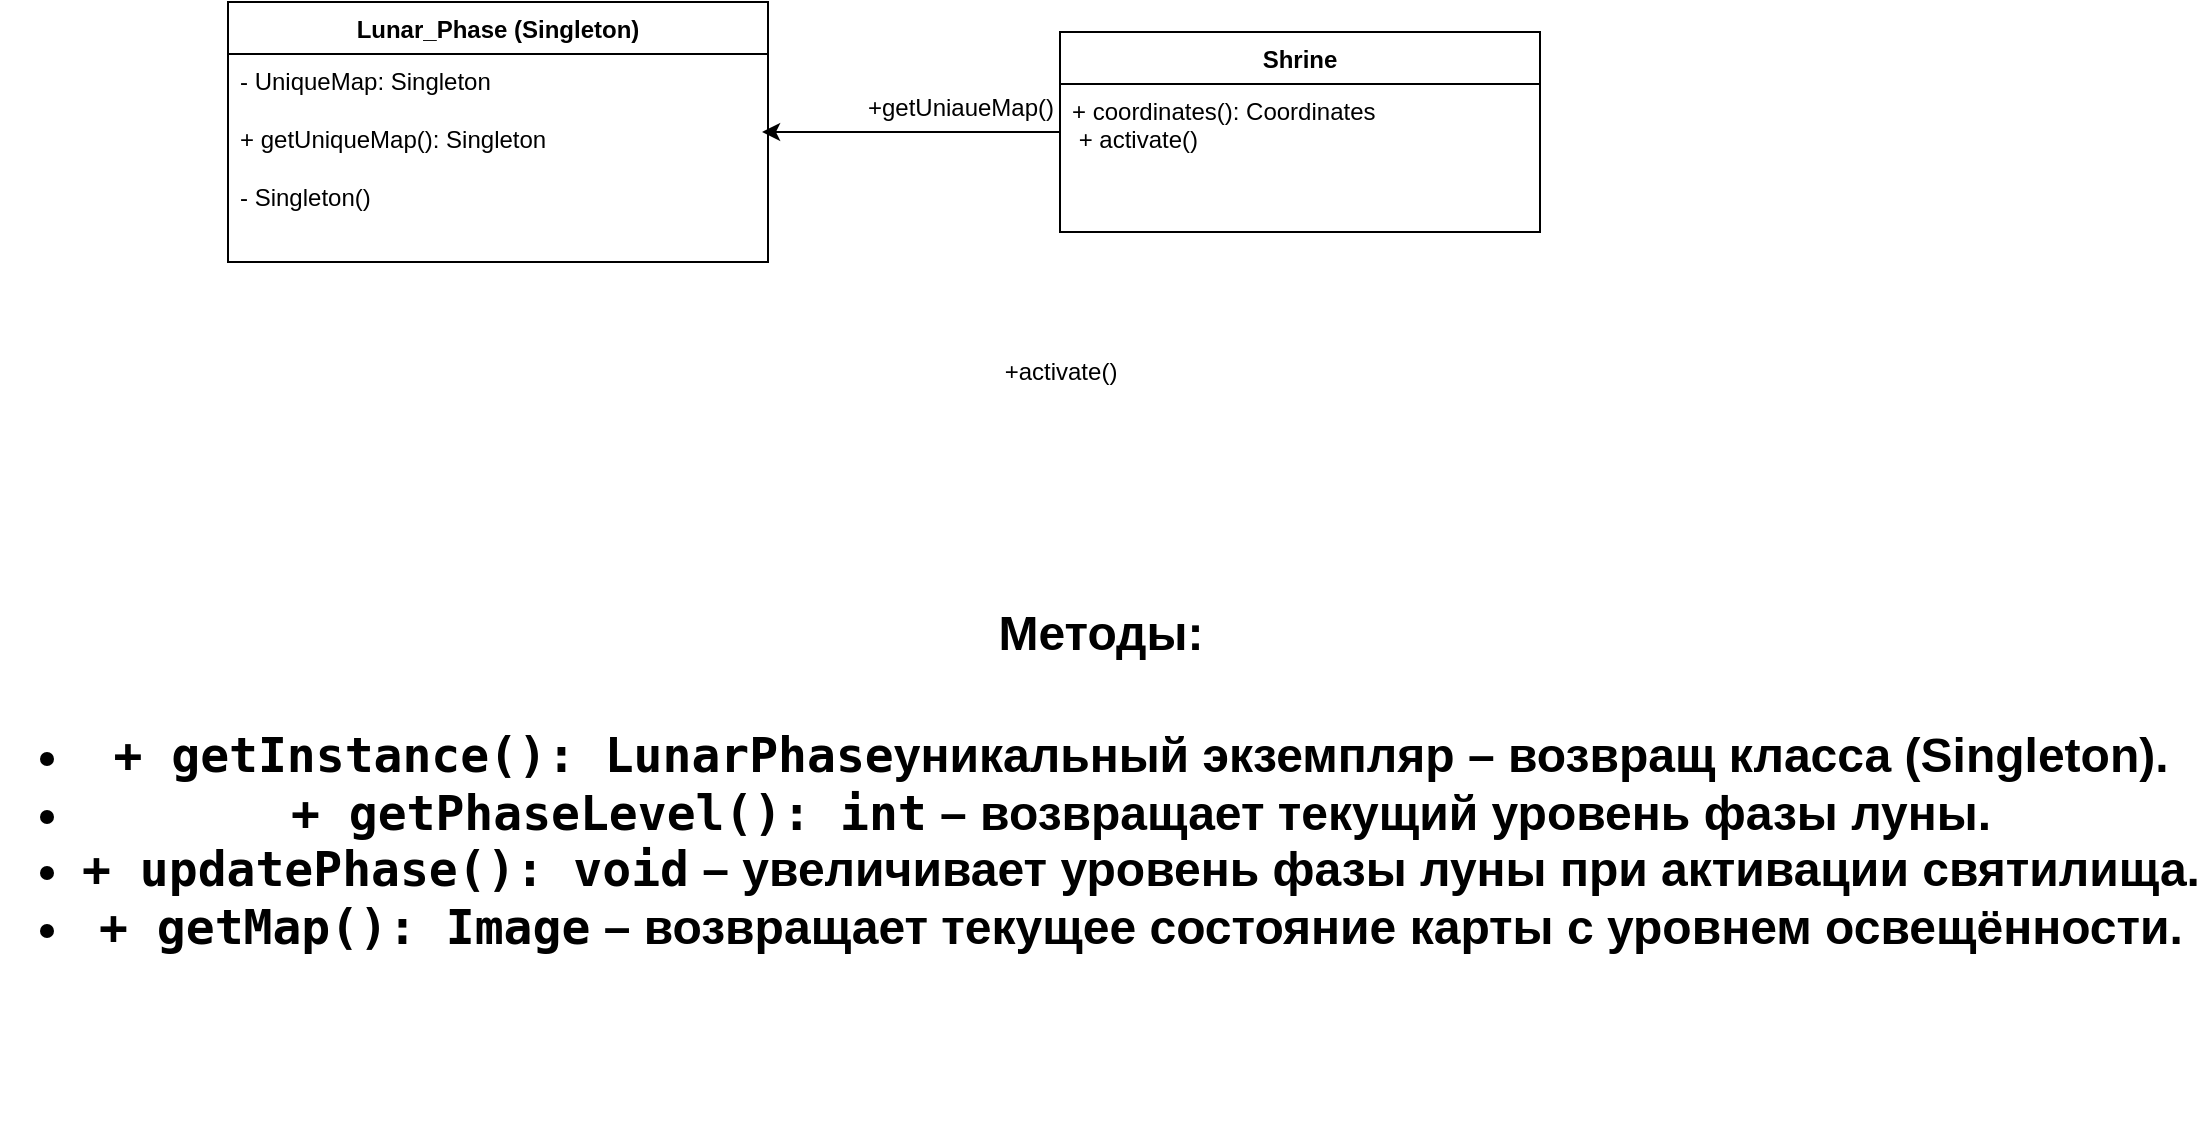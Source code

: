 <mxfile version="24.7.17">
  <diagram name="Страница — 1" id="I_lJIlI_gpbxl2vdXcUT">
    <mxGraphModel dx="1493" dy="914" grid="1" gridSize="10" guides="1" tooltips="1" connect="1" arrows="1" fold="1" page="1" pageScale="1" pageWidth="827" pageHeight="1169" math="0" shadow="0">
      <root>
        <mxCell id="0" />
        <mxCell id="1" parent="0" />
        <mxCell id="OTLvM94IuBBTUby6ws5M-5" value=" Lunar_Phase (Singleton)" style="swimlane;fontStyle=1;align=center;verticalAlign=top;childLayout=stackLayout;horizontal=1;startSize=26;horizontalStack=0;resizeParent=1;resizeParentMax=0;resizeLast=0;collapsible=1;marginBottom=0;whiteSpace=wrap;html=1;" vertex="1" parent="1">
          <mxGeometry x="144" y="210" width="270" height="130" as="geometry" />
        </mxCell>
        <mxCell id="OTLvM94IuBBTUby6ws5M-6" value="- UniqueMap: Singleton&lt;div&gt;&lt;br&gt;&lt;div&gt;&lt;span style=&quot;background-color: initial;&quot;&gt;+ getUniqueMap(): Singleton&lt;/span&gt;&lt;/div&gt;&lt;/div&gt;&lt;div&gt;&lt;span style=&quot;background-color: initial;&quot;&gt;&lt;br&gt;&lt;/span&gt;&lt;/div&gt;&lt;div&gt;- Singleton()&lt;span style=&quot;background-color: initial;&quot;&gt;&lt;br&gt;&lt;/span&gt;&lt;/div&gt;" style="text;strokeColor=none;fillColor=none;align=left;verticalAlign=top;spacingLeft=4;spacingRight=4;overflow=hidden;rotatable=0;points=[[0,0.5],[1,0.5]];portConstraint=eastwest;whiteSpace=wrap;html=1;" vertex="1" parent="OTLvM94IuBBTUby6ws5M-5">
          <mxGeometry y="26" width="270" height="104" as="geometry" />
        </mxCell>
        <mxCell id="OTLvM94IuBBTUby6ws5M-9" value="Shrine " style="swimlane;fontStyle=1;align=center;verticalAlign=top;childLayout=stackLayout;horizontal=1;startSize=26;horizontalStack=0;resizeParent=1;resizeParentMax=0;resizeLast=0;collapsible=1;marginBottom=0;whiteSpace=wrap;html=1;" vertex="1" parent="1">
          <mxGeometry x="560" y="225" width="240" height="100" as="geometry" />
        </mxCell>
        <mxCell id="OTLvM94IuBBTUby6ws5M-10" value="+ coordinates(): Coordinates&lt;div&gt;&amp;nbsp;+ activate()&lt;br&gt;&lt;/div&gt;" style="text;strokeColor=none;fillColor=none;align=left;verticalAlign=top;spacingLeft=4;spacingRight=4;overflow=hidden;rotatable=0;points=[[0,0.5],[1,0.5]];portConstraint=eastwest;whiteSpace=wrap;html=1;" vertex="1" parent="OTLvM94IuBBTUby6ws5M-9">
          <mxGeometry y="26" width="240" height="74" as="geometry" />
        </mxCell>
        <mxCell id="OTLvM94IuBBTUby6ws5M-15" style="edgeStyle=orthogonalEdgeStyle;rounded=0;orthogonalLoop=1;jettySize=auto;html=1;entryX=0.989;entryY=0.375;entryDx=0;entryDy=0;entryPerimeter=0;" edge="1" parent="1" source="OTLvM94IuBBTUby6ws5M-9" target="OTLvM94IuBBTUby6ws5M-6">
          <mxGeometry relative="1" as="geometry" />
        </mxCell>
        <mxCell id="OTLvM94IuBBTUby6ws5M-16" value="&#xa;&lt;h4 data-end=&quot;784&quot; data-start=&quot;766&quot;&gt;&lt;strong data-end=&quot;782&quot; data-start=&quot;771&quot;&gt;Методы:&lt;/strong&gt;&lt;/h4&gt;&lt;ul data-end=&quot;1127&quot; data-start=&quot;785&quot;&gt;&lt;li data-end=&quot;876&quot; data-start=&quot;785&quot;&gt;&lt;code data-end=&quot;816&quot; data-start=&quot;787&quot;&gt;+ getInstance(): LunarPhase&lt;/code&gt;уникальный экземпляр&lt;strong data-end=&quot;854&quot; data-start=&quot;830&quot;&gt; – возвращ&lt;/strong&gt; класса (Singleton).&lt;/li&gt;&lt;li data-end=&quot;949&quot; data-start=&quot;877&quot;&gt;&lt;code data-end=&quot;903&quot; data-start=&quot;879&quot;&gt;+ getPhaseLevel(): int&lt;/code&gt; – возвращает текущий уровень &lt;strong data-end=&quot;946&quot; data-start=&quot;933&quot;&gt;фазы луны&lt;/strong&gt;.&lt;/li&gt;&lt;li data-end=&quot;1038&quot; data-start=&quot;950&quot;&gt;&lt;code data-end=&quot;975&quot; data-start=&quot;952&quot;&gt;+ updatePhase(): void&lt;/code&gt; – увеличивает &lt;strong data-end=&quot;1011&quot; data-start=&quot;990&quot;&gt;уровень фазы луны&lt;/strong&gt; при активации святилища.&lt;/li&gt;&lt;li data-end=&quot;1127&quot; data-start=&quot;1039&quot;&gt;&lt;code data-end=&quot;1060&quot; data-start=&quot;1041&quot;&gt;+ getMap(): Image&lt;/code&gt; – возвращает текущее состояние &lt;strong data-end=&quot;1124&quot; data-start=&quot;1092&quot;&gt;карты с уровнем освещённости&lt;/strong&gt;.&lt;/li&gt;&lt;/ul&gt;&#xa;&#xa;" style="text;strokeColor=none;fillColor=none;html=1;fontSize=24;fontStyle=1;verticalAlign=middle;align=center;" vertex="1" parent="1">
          <mxGeometry x="530" y="590" width="100" height="40" as="geometry" />
        </mxCell>
        <mxCell id="OTLvM94IuBBTUby6ws5M-17" value="+activate()" style="text;html=1;align=center;verticalAlign=middle;resizable=0;points=[];autosize=1;strokeColor=none;fillColor=none;" vertex="1" parent="1">
          <mxGeometry x="520" y="380" width="80" height="30" as="geometry" />
        </mxCell>
        <mxCell id="OTLvM94IuBBTUby6ws5M-18" value="+getUniaueMap()" style="text;html=1;align=center;verticalAlign=middle;resizable=0;points=[];autosize=1;strokeColor=none;fillColor=none;" vertex="1" parent="1">
          <mxGeometry x="450" y="248" width="120" height="30" as="geometry" />
        </mxCell>
      </root>
    </mxGraphModel>
  </diagram>
</mxfile>
